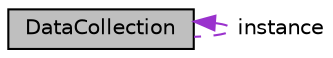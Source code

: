 digraph "DataCollection"
{
 // LATEX_PDF_SIZE
  edge [fontname="Helvetica",fontsize="10",labelfontname="Helvetica",labelfontsize="10"];
  node [fontname="Helvetica",fontsize="10",shape=record];
  Node1 [label="DataCollection",height=0.2,width=0.4,color="black", fillcolor="grey75", style="filled", fontcolor="black",tooltip="DataCollection class using Singleton Pattern."];
  Node1 -> Node1 [dir="back",color="darkorchid3",fontsize="10",style="dashed",label=" instance" ,fontname="Helvetica"];
}
